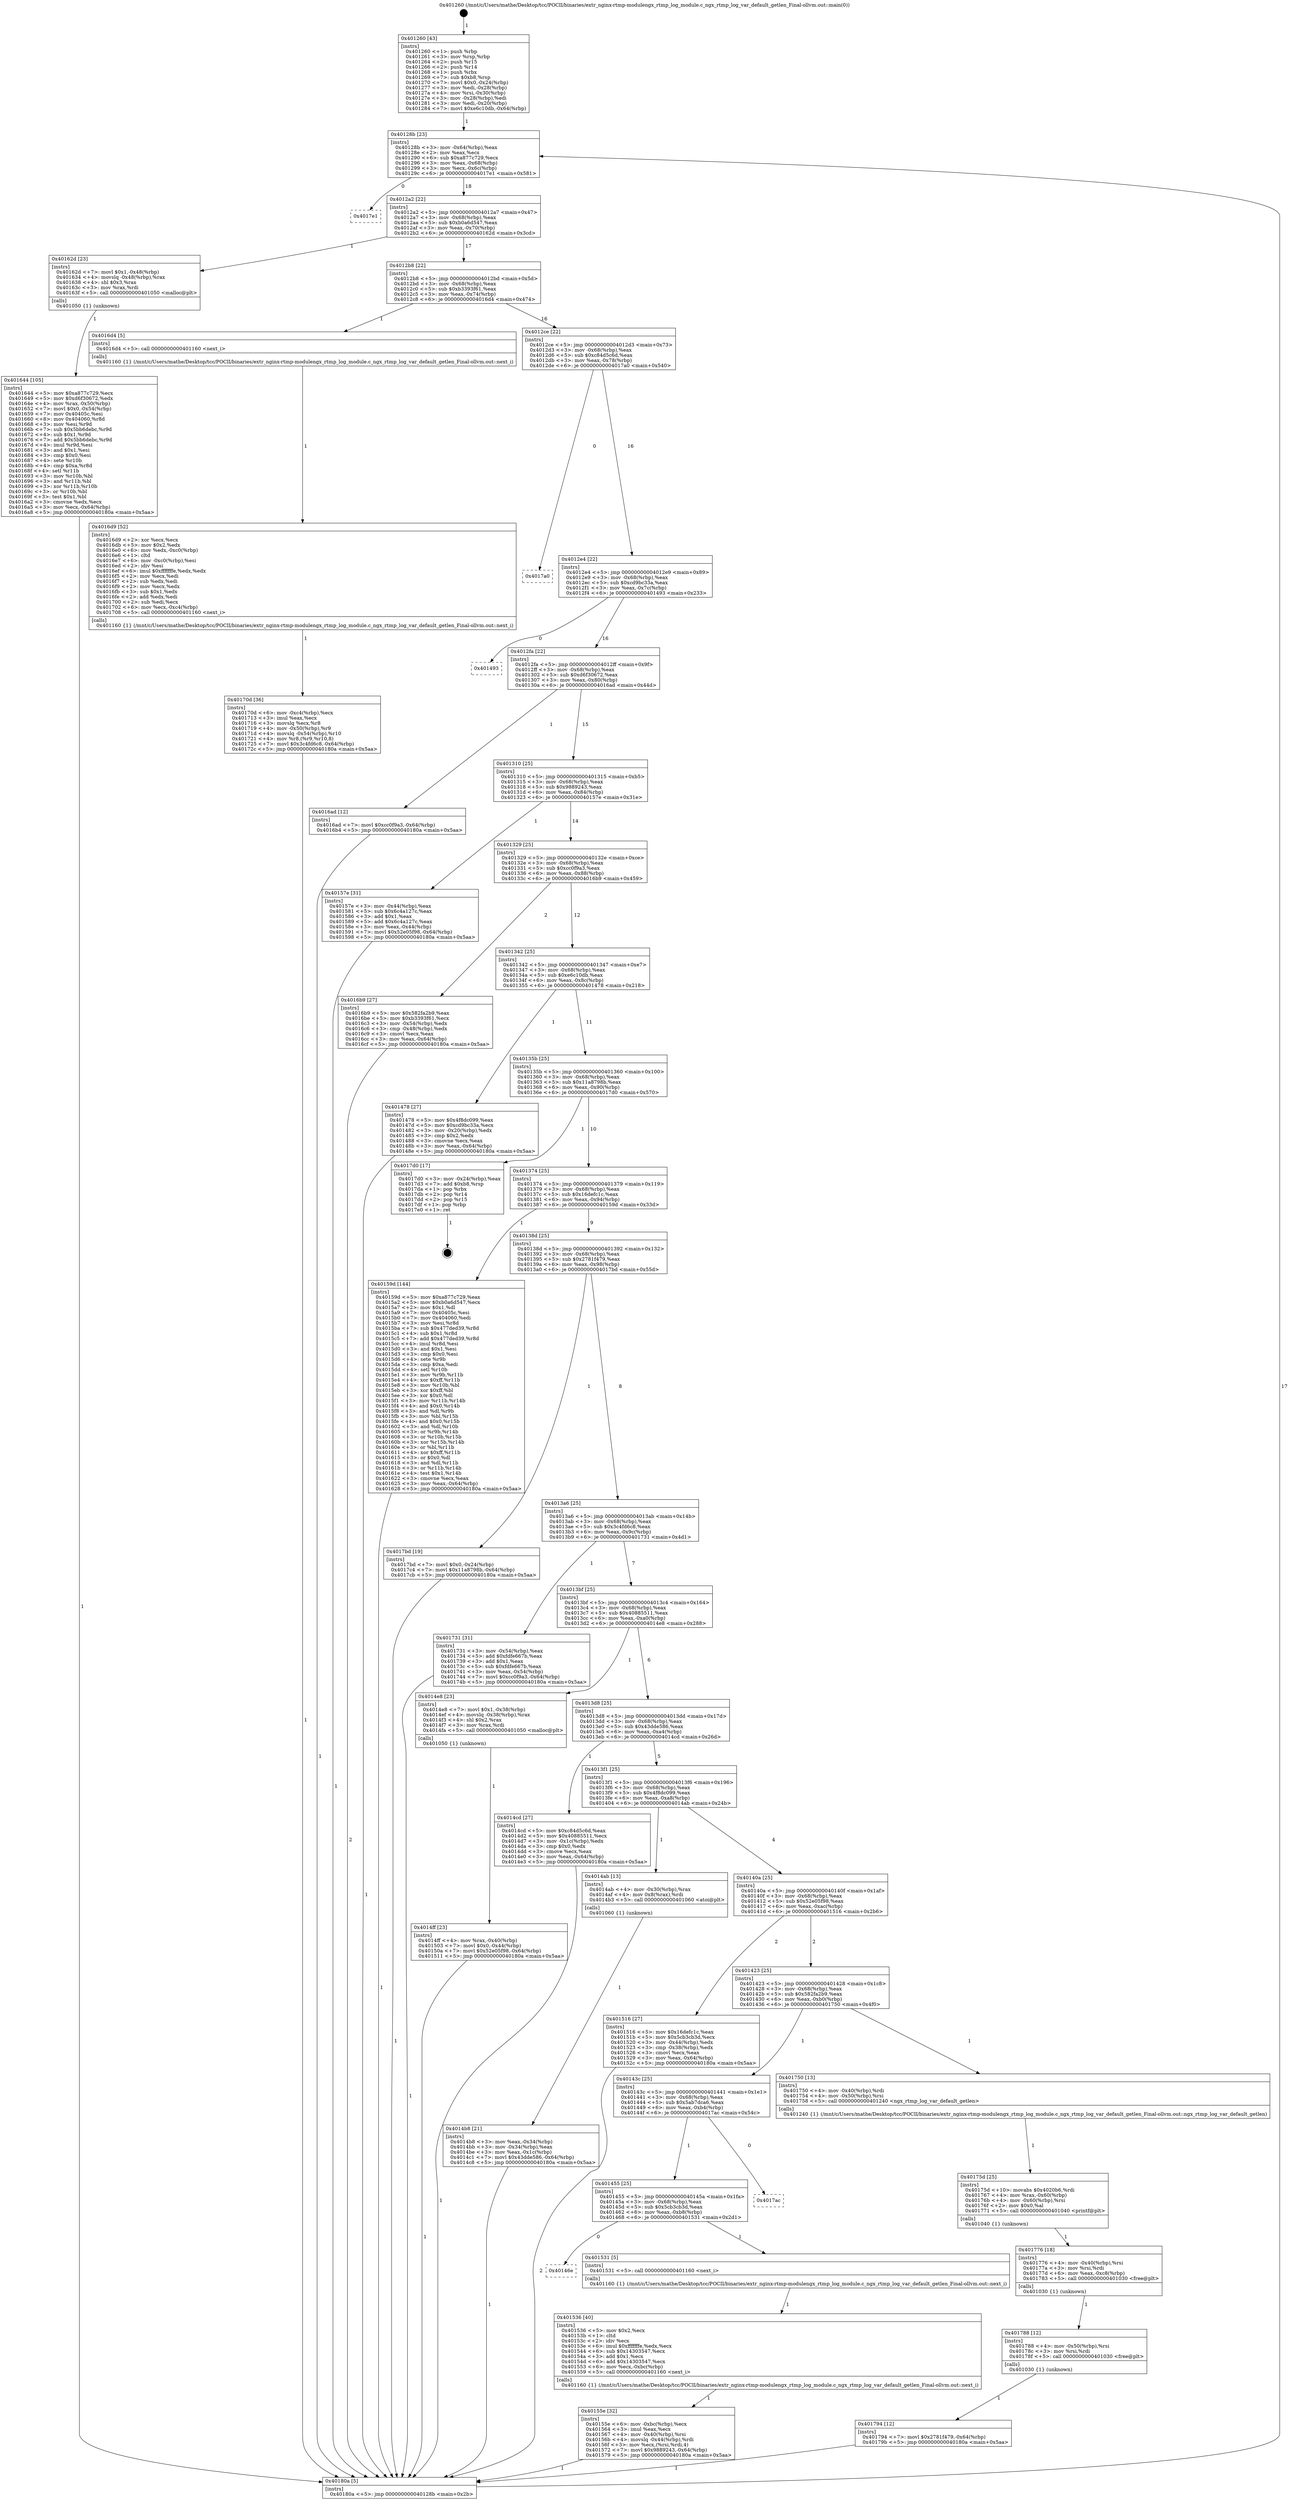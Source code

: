 digraph "0x401260" {
  label = "0x401260 (/mnt/c/Users/mathe/Desktop/tcc/POCII/binaries/extr_nginx-rtmp-modulengx_rtmp_log_module.c_ngx_rtmp_log_var_default_getlen_Final-ollvm.out::main(0))"
  labelloc = "t"
  node[shape=record]

  Entry [label="",width=0.3,height=0.3,shape=circle,fillcolor=black,style=filled]
  "0x40128b" [label="{
     0x40128b [23]\l
     | [instrs]\l
     &nbsp;&nbsp;0x40128b \<+3\>: mov -0x64(%rbp),%eax\l
     &nbsp;&nbsp;0x40128e \<+2\>: mov %eax,%ecx\l
     &nbsp;&nbsp;0x401290 \<+6\>: sub $0xa877c729,%ecx\l
     &nbsp;&nbsp;0x401296 \<+3\>: mov %eax,-0x68(%rbp)\l
     &nbsp;&nbsp;0x401299 \<+3\>: mov %ecx,-0x6c(%rbp)\l
     &nbsp;&nbsp;0x40129c \<+6\>: je 00000000004017e1 \<main+0x581\>\l
  }"]
  "0x4017e1" [label="{
     0x4017e1\l
  }", style=dashed]
  "0x4012a2" [label="{
     0x4012a2 [22]\l
     | [instrs]\l
     &nbsp;&nbsp;0x4012a2 \<+5\>: jmp 00000000004012a7 \<main+0x47\>\l
     &nbsp;&nbsp;0x4012a7 \<+3\>: mov -0x68(%rbp),%eax\l
     &nbsp;&nbsp;0x4012aa \<+5\>: sub $0xb0a6d547,%eax\l
     &nbsp;&nbsp;0x4012af \<+3\>: mov %eax,-0x70(%rbp)\l
     &nbsp;&nbsp;0x4012b2 \<+6\>: je 000000000040162d \<main+0x3cd\>\l
  }"]
  Exit [label="",width=0.3,height=0.3,shape=circle,fillcolor=black,style=filled,peripheries=2]
  "0x40162d" [label="{
     0x40162d [23]\l
     | [instrs]\l
     &nbsp;&nbsp;0x40162d \<+7\>: movl $0x1,-0x48(%rbp)\l
     &nbsp;&nbsp;0x401634 \<+4\>: movslq -0x48(%rbp),%rax\l
     &nbsp;&nbsp;0x401638 \<+4\>: shl $0x3,%rax\l
     &nbsp;&nbsp;0x40163c \<+3\>: mov %rax,%rdi\l
     &nbsp;&nbsp;0x40163f \<+5\>: call 0000000000401050 \<malloc@plt\>\l
     | [calls]\l
     &nbsp;&nbsp;0x401050 \{1\} (unknown)\l
  }"]
  "0x4012b8" [label="{
     0x4012b8 [22]\l
     | [instrs]\l
     &nbsp;&nbsp;0x4012b8 \<+5\>: jmp 00000000004012bd \<main+0x5d\>\l
     &nbsp;&nbsp;0x4012bd \<+3\>: mov -0x68(%rbp),%eax\l
     &nbsp;&nbsp;0x4012c0 \<+5\>: sub $0xb3393f61,%eax\l
     &nbsp;&nbsp;0x4012c5 \<+3\>: mov %eax,-0x74(%rbp)\l
     &nbsp;&nbsp;0x4012c8 \<+6\>: je 00000000004016d4 \<main+0x474\>\l
  }"]
  "0x401794" [label="{
     0x401794 [12]\l
     | [instrs]\l
     &nbsp;&nbsp;0x401794 \<+7\>: movl $0x2781f479,-0x64(%rbp)\l
     &nbsp;&nbsp;0x40179b \<+5\>: jmp 000000000040180a \<main+0x5aa\>\l
  }"]
  "0x4016d4" [label="{
     0x4016d4 [5]\l
     | [instrs]\l
     &nbsp;&nbsp;0x4016d4 \<+5\>: call 0000000000401160 \<next_i\>\l
     | [calls]\l
     &nbsp;&nbsp;0x401160 \{1\} (/mnt/c/Users/mathe/Desktop/tcc/POCII/binaries/extr_nginx-rtmp-modulengx_rtmp_log_module.c_ngx_rtmp_log_var_default_getlen_Final-ollvm.out::next_i)\l
  }"]
  "0x4012ce" [label="{
     0x4012ce [22]\l
     | [instrs]\l
     &nbsp;&nbsp;0x4012ce \<+5\>: jmp 00000000004012d3 \<main+0x73\>\l
     &nbsp;&nbsp;0x4012d3 \<+3\>: mov -0x68(%rbp),%eax\l
     &nbsp;&nbsp;0x4012d6 \<+5\>: sub $0xc84d5c6d,%eax\l
     &nbsp;&nbsp;0x4012db \<+3\>: mov %eax,-0x78(%rbp)\l
     &nbsp;&nbsp;0x4012de \<+6\>: je 00000000004017a0 \<main+0x540\>\l
  }"]
  "0x401788" [label="{
     0x401788 [12]\l
     | [instrs]\l
     &nbsp;&nbsp;0x401788 \<+4\>: mov -0x50(%rbp),%rsi\l
     &nbsp;&nbsp;0x40178c \<+3\>: mov %rsi,%rdi\l
     &nbsp;&nbsp;0x40178f \<+5\>: call 0000000000401030 \<free@plt\>\l
     | [calls]\l
     &nbsp;&nbsp;0x401030 \{1\} (unknown)\l
  }"]
  "0x4017a0" [label="{
     0x4017a0\l
  }", style=dashed]
  "0x4012e4" [label="{
     0x4012e4 [22]\l
     | [instrs]\l
     &nbsp;&nbsp;0x4012e4 \<+5\>: jmp 00000000004012e9 \<main+0x89\>\l
     &nbsp;&nbsp;0x4012e9 \<+3\>: mov -0x68(%rbp),%eax\l
     &nbsp;&nbsp;0x4012ec \<+5\>: sub $0xcd9bc33a,%eax\l
     &nbsp;&nbsp;0x4012f1 \<+3\>: mov %eax,-0x7c(%rbp)\l
     &nbsp;&nbsp;0x4012f4 \<+6\>: je 0000000000401493 \<main+0x233\>\l
  }"]
  "0x401776" [label="{
     0x401776 [18]\l
     | [instrs]\l
     &nbsp;&nbsp;0x401776 \<+4\>: mov -0x40(%rbp),%rsi\l
     &nbsp;&nbsp;0x40177a \<+3\>: mov %rsi,%rdi\l
     &nbsp;&nbsp;0x40177d \<+6\>: mov %eax,-0xc8(%rbp)\l
     &nbsp;&nbsp;0x401783 \<+5\>: call 0000000000401030 \<free@plt\>\l
     | [calls]\l
     &nbsp;&nbsp;0x401030 \{1\} (unknown)\l
  }"]
  "0x401493" [label="{
     0x401493\l
  }", style=dashed]
  "0x4012fa" [label="{
     0x4012fa [22]\l
     | [instrs]\l
     &nbsp;&nbsp;0x4012fa \<+5\>: jmp 00000000004012ff \<main+0x9f\>\l
     &nbsp;&nbsp;0x4012ff \<+3\>: mov -0x68(%rbp),%eax\l
     &nbsp;&nbsp;0x401302 \<+5\>: sub $0xd6f30672,%eax\l
     &nbsp;&nbsp;0x401307 \<+3\>: mov %eax,-0x80(%rbp)\l
     &nbsp;&nbsp;0x40130a \<+6\>: je 00000000004016ad \<main+0x44d\>\l
  }"]
  "0x40175d" [label="{
     0x40175d [25]\l
     | [instrs]\l
     &nbsp;&nbsp;0x40175d \<+10\>: movabs $0x4020b6,%rdi\l
     &nbsp;&nbsp;0x401767 \<+4\>: mov %rax,-0x60(%rbp)\l
     &nbsp;&nbsp;0x40176b \<+4\>: mov -0x60(%rbp),%rsi\l
     &nbsp;&nbsp;0x40176f \<+2\>: mov $0x0,%al\l
     &nbsp;&nbsp;0x401771 \<+5\>: call 0000000000401040 \<printf@plt\>\l
     | [calls]\l
     &nbsp;&nbsp;0x401040 \{1\} (unknown)\l
  }"]
  "0x4016ad" [label="{
     0x4016ad [12]\l
     | [instrs]\l
     &nbsp;&nbsp;0x4016ad \<+7\>: movl $0xcc0f9a3,-0x64(%rbp)\l
     &nbsp;&nbsp;0x4016b4 \<+5\>: jmp 000000000040180a \<main+0x5aa\>\l
  }"]
  "0x401310" [label="{
     0x401310 [25]\l
     | [instrs]\l
     &nbsp;&nbsp;0x401310 \<+5\>: jmp 0000000000401315 \<main+0xb5\>\l
     &nbsp;&nbsp;0x401315 \<+3\>: mov -0x68(%rbp),%eax\l
     &nbsp;&nbsp;0x401318 \<+5\>: sub $0x9889243,%eax\l
     &nbsp;&nbsp;0x40131d \<+6\>: mov %eax,-0x84(%rbp)\l
     &nbsp;&nbsp;0x401323 \<+6\>: je 000000000040157e \<main+0x31e\>\l
  }"]
  "0x40170d" [label="{
     0x40170d [36]\l
     | [instrs]\l
     &nbsp;&nbsp;0x40170d \<+6\>: mov -0xc4(%rbp),%ecx\l
     &nbsp;&nbsp;0x401713 \<+3\>: imul %eax,%ecx\l
     &nbsp;&nbsp;0x401716 \<+3\>: movslq %ecx,%r8\l
     &nbsp;&nbsp;0x401719 \<+4\>: mov -0x50(%rbp),%r9\l
     &nbsp;&nbsp;0x40171d \<+4\>: movslq -0x54(%rbp),%r10\l
     &nbsp;&nbsp;0x401721 \<+4\>: mov %r8,(%r9,%r10,8)\l
     &nbsp;&nbsp;0x401725 \<+7\>: movl $0x3c4fd6c8,-0x64(%rbp)\l
     &nbsp;&nbsp;0x40172c \<+5\>: jmp 000000000040180a \<main+0x5aa\>\l
  }"]
  "0x40157e" [label="{
     0x40157e [31]\l
     | [instrs]\l
     &nbsp;&nbsp;0x40157e \<+3\>: mov -0x44(%rbp),%eax\l
     &nbsp;&nbsp;0x401581 \<+5\>: sub $0x6c4a127c,%eax\l
     &nbsp;&nbsp;0x401586 \<+3\>: add $0x1,%eax\l
     &nbsp;&nbsp;0x401589 \<+5\>: add $0x6c4a127c,%eax\l
     &nbsp;&nbsp;0x40158e \<+3\>: mov %eax,-0x44(%rbp)\l
     &nbsp;&nbsp;0x401591 \<+7\>: movl $0x52e05f98,-0x64(%rbp)\l
     &nbsp;&nbsp;0x401598 \<+5\>: jmp 000000000040180a \<main+0x5aa\>\l
  }"]
  "0x401329" [label="{
     0x401329 [25]\l
     | [instrs]\l
     &nbsp;&nbsp;0x401329 \<+5\>: jmp 000000000040132e \<main+0xce\>\l
     &nbsp;&nbsp;0x40132e \<+3\>: mov -0x68(%rbp),%eax\l
     &nbsp;&nbsp;0x401331 \<+5\>: sub $0xcc0f9a3,%eax\l
     &nbsp;&nbsp;0x401336 \<+6\>: mov %eax,-0x88(%rbp)\l
     &nbsp;&nbsp;0x40133c \<+6\>: je 00000000004016b9 \<main+0x459\>\l
  }"]
  "0x4016d9" [label="{
     0x4016d9 [52]\l
     | [instrs]\l
     &nbsp;&nbsp;0x4016d9 \<+2\>: xor %ecx,%ecx\l
     &nbsp;&nbsp;0x4016db \<+5\>: mov $0x2,%edx\l
     &nbsp;&nbsp;0x4016e0 \<+6\>: mov %edx,-0xc0(%rbp)\l
     &nbsp;&nbsp;0x4016e6 \<+1\>: cltd\l
     &nbsp;&nbsp;0x4016e7 \<+6\>: mov -0xc0(%rbp),%esi\l
     &nbsp;&nbsp;0x4016ed \<+2\>: idiv %esi\l
     &nbsp;&nbsp;0x4016ef \<+6\>: imul $0xfffffffe,%edx,%edx\l
     &nbsp;&nbsp;0x4016f5 \<+2\>: mov %ecx,%edi\l
     &nbsp;&nbsp;0x4016f7 \<+2\>: sub %edx,%edi\l
     &nbsp;&nbsp;0x4016f9 \<+2\>: mov %ecx,%edx\l
     &nbsp;&nbsp;0x4016fb \<+3\>: sub $0x1,%edx\l
     &nbsp;&nbsp;0x4016fe \<+2\>: add %edx,%edi\l
     &nbsp;&nbsp;0x401700 \<+2\>: sub %edi,%ecx\l
     &nbsp;&nbsp;0x401702 \<+6\>: mov %ecx,-0xc4(%rbp)\l
     &nbsp;&nbsp;0x401708 \<+5\>: call 0000000000401160 \<next_i\>\l
     | [calls]\l
     &nbsp;&nbsp;0x401160 \{1\} (/mnt/c/Users/mathe/Desktop/tcc/POCII/binaries/extr_nginx-rtmp-modulengx_rtmp_log_module.c_ngx_rtmp_log_var_default_getlen_Final-ollvm.out::next_i)\l
  }"]
  "0x4016b9" [label="{
     0x4016b9 [27]\l
     | [instrs]\l
     &nbsp;&nbsp;0x4016b9 \<+5\>: mov $0x582fa2b9,%eax\l
     &nbsp;&nbsp;0x4016be \<+5\>: mov $0xb3393f61,%ecx\l
     &nbsp;&nbsp;0x4016c3 \<+3\>: mov -0x54(%rbp),%edx\l
     &nbsp;&nbsp;0x4016c6 \<+3\>: cmp -0x48(%rbp),%edx\l
     &nbsp;&nbsp;0x4016c9 \<+3\>: cmovl %ecx,%eax\l
     &nbsp;&nbsp;0x4016cc \<+3\>: mov %eax,-0x64(%rbp)\l
     &nbsp;&nbsp;0x4016cf \<+5\>: jmp 000000000040180a \<main+0x5aa\>\l
  }"]
  "0x401342" [label="{
     0x401342 [25]\l
     | [instrs]\l
     &nbsp;&nbsp;0x401342 \<+5\>: jmp 0000000000401347 \<main+0xe7\>\l
     &nbsp;&nbsp;0x401347 \<+3\>: mov -0x68(%rbp),%eax\l
     &nbsp;&nbsp;0x40134a \<+5\>: sub $0xe6c10db,%eax\l
     &nbsp;&nbsp;0x40134f \<+6\>: mov %eax,-0x8c(%rbp)\l
     &nbsp;&nbsp;0x401355 \<+6\>: je 0000000000401478 \<main+0x218\>\l
  }"]
  "0x401644" [label="{
     0x401644 [105]\l
     | [instrs]\l
     &nbsp;&nbsp;0x401644 \<+5\>: mov $0xa877c729,%ecx\l
     &nbsp;&nbsp;0x401649 \<+5\>: mov $0xd6f30672,%edx\l
     &nbsp;&nbsp;0x40164e \<+4\>: mov %rax,-0x50(%rbp)\l
     &nbsp;&nbsp;0x401652 \<+7\>: movl $0x0,-0x54(%rbp)\l
     &nbsp;&nbsp;0x401659 \<+7\>: mov 0x40405c,%esi\l
     &nbsp;&nbsp;0x401660 \<+8\>: mov 0x404060,%r8d\l
     &nbsp;&nbsp;0x401668 \<+3\>: mov %esi,%r9d\l
     &nbsp;&nbsp;0x40166b \<+7\>: sub $0x5bb6debc,%r9d\l
     &nbsp;&nbsp;0x401672 \<+4\>: sub $0x1,%r9d\l
     &nbsp;&nbsp;0x401676 \<+7\>: add $0x5bb6debc,%r9d\l
     &nbsp;&nbsp;0x40167d \<+4\>: imul %r9d,%esi\l
     &nbsp;&nbsp;0x401681 \<+3\>: and $0x1,%esi\l
     &nbsp;&nbsp;0x401684 \<+3\>: cmp $0x0,%esi\l
     &nbsp;&nbsp;0x401687 \<+4\>: sete %r10b\l
     &nbsp;&nbsp;0x40168b \<+4\>: cmp $0xa,%r8d\l
     &nbsp;&nbsp;0x40168f \<+4\>: setl %r11b\l
     &nbsp;&nbsp;0x401693 \<+3\>: mov %r10b,%bl\l
     &nbsp;&nbsp;0x401696 \<+3\>: and %r11b,%bl\l
     &nbsp;&nbsp;0x401699 \<+3\>: xor %r11b,%r10b\l
     &nbsp;&nbsp;0x40169c \<+3\>: or %r10b,%bl\l
     &nbsp;&nbsp;0x40169f \<+3\>: test $0x1,%bl\l
     &nbsp;&nbsp;0x4016a2 \<+3\>: cmovne %edx,%ecx\l
     &nbsp;&nbsp;0x4016a5 \<+3\>: mov %ecx,-0x64(%rbp)\l
     &nbsp;&nbsp;0x4016a8 \<+5\>: jmp 000000000040180a \<main+0x5aa\>\l
  }"]
  "0x401478" [label="{
     0x401478 [27]\l
     | [instrs]\l
     &nbsp;&nbsp;0x401478 \<+5\>: mov $0x4f8dc099,%eax\l
     &nbsp;&nbsp;0x40147d \<+5\>: mov $0xcd9bc33a,%ecx\l
     &nbsp;&nbsp;0x401482 \<+3\>: mov -0x20(%rbp),%edx\l
     &nbsp;&nbsp;0x401485 \<+3\>: cmp $0x2,%edx\l
     &nbsp;&nbsp;0x401488 \<+3\>: cmovne %ecx,%eax\l
     &nbsp;&nbsp;0x40148b \<+3\>: mov %eax,-0x64(%rbp)\l
     &nbsp;&nbsp;0x40148e \<+5\>: jmp 000000000040180a \<main+0x5aa\>\l
  }"]
  "0x40135b" [label="{
     0x40135b [25]\l
     | [instrs]\l
     &nbsp;&nbsp;0x40135b \<+5\>: jmp 0000000000401360 \<main+0x100\>\l
     &nbsp;&nbsp;0x401360 \<+3\>: mov -0x68(%rbp),%eax\l
     &nbsp;&nbsp;0x401363 \<+5\>: sub $0x11a8798b,%eax\l
     &nbsp;&nbsp;0x401368 \<+6\>: mov %eax,-0x90(%rbp)\l
     &nbsp;&nbsp;0x40136e \<+6\>: je 00000000004017d0 \<main+0x570\>\l
  }"]
  "0x40180a" [label="{
     0x40180a [5]\l
     | [instrs]\l
     &nbsp;&nbsp;0x40180a \<+5\>: jmp 000000000040128b \<main+0x2b\>\l
  }"]
  "0x401260" [label="{
     0x401260 [43]\l
     | [instrs]\l
     &nbsp;&nbsp;0x401260 \<+1\>: push %rbp\l
     &nbsp;&nbsp;0x401261 \<+3\>: mov %rsp,%rbp\l
     &nbsp;&nbsp;0x401264 \<+2\>: push %r15\l
     &nbsp;&nbsp;0x401266 \<+2\>: push %r14\l
     &nbsp;&nbsp;0x401268 \<+1\>: push %rbx\l
     &nbsp;&nbsp;0x401269 \<+7\>: sub $0xb8,%rsp\l
     &nbsp;&nbsp;0x401270 \<+7\>: movl $0x0,-0x24(%rbp)\l
     &nbsp;&nbsp;0x401277 \<+3\>: mov %edi,-0x28(%rbp)\l
     &nbsp;&nbsp;0x40127a \<+4\>: mov %rsi,-0x30(%rbp)\l
     &nbsp;&nbsp;0x40127e \<+3\>: mov -0x28(%rbp),%edi\l
     &nbsp;&nbsp;0x401281 \<+3\>: mov %edi,-0x20(%rbp)\l
     &nbsp;&nbsp;0x401284 \<+7\>: movl $0xe6c10db,-0x64(%rbp)\l
  }"]
  "0x40155e" [label="{
     0x40155e [32]\l
     | [instrs]\l
     &nbsp;&nbsp;0x40155e \<+6\>: mov -0xbc(%rbp),%ecx\l
     &nbsp;&nbsp;0x401564 \<+3\>: imul %eax,%ecx\l
     &nbsp;&nbsp;0x401567 \<+4\>: mov -0x40(%rbp),%rsi\l
     &nbsp;&nbsp;0x40156b \<+4\>: movslq -0x44(%rbp),%rdi\l
     &nbsp;&nbsp;0x40156f \<+3\>: mov %ecx,(%rsi,%rdi,4)\l
     &nbsp;&nbsp;0x401572 \<+7\>: movl $0x9889243,-0x64(%rbp)\l
     &nbsp;&nbsp;0x401579 \<+5\>: jmp 000000000040180a \<main+0x5aa\>\l
  }"]
  "0x4017d0" [label="{
     0x4017d0 [17]\l
     | [instrs]\l
     &nbsp;&nbsp;0x4017d0 \<+3\>: mov -0x24(%rbp),%eax\l
     &nbsp;&nbsp;0x4017d3 \<+7\>: add $0xb8,%rsp\l
     &nbsp;&nbsp;0x4017da \<+1\>: pop %rbx\l
     &nbsp;&nbsp;0x4017db \<+2\>: pop %r14\l
     &nbsp;&nbsp;0x4017dd \<+2\>: pop %r15\l
     &nbsp;&nbsp;0x4017df \<+1\>: pop %rbp\l
     &nbsp;&nbsp;0x4017e0 \<+1\>: ret\l
  }"]
  "0x401374" [label="{
     0x401374 [25]\l
     | [instrs]\l
     &nbsp;&nbsp;0x401374 \<+5\>: jmp 0000000000401379 \<main+0x119\>\l
     &nbsp;&nbsp;0x401379 \<+3\>: mov -0x68(%rbp),%eax\l
     &nbsp;&nbsp;0x40137c \<+5\>: sub $0x16defc1c,%eax\l
     &nbsp;&nbsp;0x401381 \<+6\>: mov %eax,-0x94(%rbp)\l
     &nbsp;&nbsp;0x401387 \<+6\>: je 000000000040159d \<main+0x33d\>\l
  }"]
  "0x401536" [label="{
     0x401536 [40]\l
     | [instrs]\l
     &nbsp;&nbsp;0x401536 \<+5\>: mov $0x2,%ecx\l
     &nbsp;&nbsp;0x40153b \<+1\>: cltd\l
     &nbsp;&nbsp;0x40153c \<+2\>: idiv %ecx\l
     &nbsp;&nbsp;0x40153e \<+6\>: imul $0xfffffffe,%edx,%ecx\l
     &nbsp;&nbsp;0x401544 \<+6\>: sub $0x14303547,%ecx\l
     &nbsp;&nbsp;0x40154a \<+3\>: add $0x1,%ecx\l
     &nbsp;&nbsp;0x40154d \<+6\>: add $0x14303547,%ecx\l
     &nbsp;&nbsp;0x401553 \<+6\>: mov %ecx,-0xbc(%rbp)\l
     &nbsp;&nbsp;0x401559 \<+5\>: call 0000000000401160 \<next_i\>\l
     | [calls]\l
     &nbsp;&nbsp;0x401160 \{1\} (/mnt/c/Users/mathe/Desktop/tcc/POCII/binaries/extr_nginx-rtmp-modulengx_rtmp_log_module.c_ngx_rtmp_log_var_default_getlen_Final-ollvm.out::next_i)\l
  }"]
  "0x40159d" [label="{
     0x40159d [144]\l
     | [instrs]\l
     &nbsp;&nbsp;0x40159d \<+5\>: mov $0xa877c729,%eax\l
     &nbsp;&nbsp;0x4015a2 \<+5\>: mov $0xb0a6d547,%ecx\l
     &nbsp;&nbsp;0x4015a7 \<+2\>: mov $0x1,%dl\l
     &nbsp;&nbsp;0x4015a9 \<+7\>: mov 0x40405c,%esi\l
     &nbsp;&nbsp;0x4015b0 \<+7\>: mov 0x404060,%edi\l
     &nbsp;&nbsp;0x4015b7 \<+3\>: mov %esi,%r8d\l
     &nbsp;&nbsp;0x4015ba \<+7\>: sub $0x477ded39,%r8d\l
     &nbsp;&nbsp;0x4015c1 \<+4\>: sub $0x1,%r8d\l
     &nbsp;&nbsp;0x4015c5 \<+7\>: add $0x477ded39,%r8d\l
     &nbsp;&nbsp;0x4015cc \<+4\>: imul %r8d,%esi\l
     &nbsp;&nbsp;0x4015d0 \<+3\>: and $0x1,%esi\l
     &nbsp;&nbsp;0x4015d3 \<+3\>: cmp $0x0,%esi\l
     &nbsp;&nbsp;0x4015d6 \<+4\>: sete %r9b\l
     &nbsp;&nbsp;0x4015da \<+3\>: cmp $0xa,%edi\l
     &nbsp;&nbsp;0x4015dd \<+4\>: setl %r10b\l
     &nbsp;&nbsp;0x4015e1 \<+3\>: mov %r9b,%r11b\l
     &nbsp;&nbsp;0x4015e4 \<+4\>: xor $0xff,%r11b\l
     &nbsp;&nbsp;0x4015e8 \<+3\>: mov %r10b,%bl\l
     &nbsp;&nbsp;0x4015eb \<+3\>: xor $0xff,%bl\l
     &nbsp;&nbsp;0x4015ee \<+3\>: xor $0x0,%dl\l
     &nbsp;&nbsp;0x4015f1 \<+3\>: mov %r11b,%r14b\l
     &nbsp;&nbsp;0x4015f4 \<+4\>: and $0x0,%r14b\l
     &nbsp;&nbsp;0x4015f8 \<+3\>: and %dl,%r9b\l
     &nbsp;&nbsp;0x4015fb \<+3\>: mov %bl,%r15b\l
     &nbsp;&nbsp;0x4015fe \<+4\>: and $0x0,%r15b\l
     &nbsp;&nbsp;0x401602 \<+3\>: and %dl,%r10b\l
     &nbsp;&nbsp;0x401605 \<+3\>: or %r9b,%r14b\l
     &nbsp;&nbsp;0x401608 \<+3\>: or %r10b,%r15b\l
     &nbsp;&nbsp;0x40160b \<+3\>: xor %r15b,%r14b\l
     &nbsp;&nbsp;0x40160e \<+3\>: or %bl,%r11b\l
     &nbsp;&nbsp;0x401611 \<+4\>: xor $0xff,%r11b\l
     &nbsp;&nbsp;0x401615 \<+3\>: or $0x0,%dl\l
     &nbsp;&nbsp;0x401618 \<+3\>: and %dl,%r11b\l
     &nbsp;&nbsp;0x40161b \<+3\>: or %r11b,%r14b\l
     &nbsp;&nbsp;0x40161e \<+4\>: test $0x1,%r14b\l
     &nbsp;&nbsp;0x401622 \<+3\>: cmovne %ecx,%eax\l
     &nbsp;&nbsp;0x401625 \<+3\>: mov %eax,-0x64(%rbp)\l
     &nbsp;&nbsp;0x401628 \<+5\>: jmp 000000000040180a \<main+0x5aa\>\l
  }"]
  "0x40138d" [label="{
     0x40138d [25]\l
     | [instrs]\l
     &nbsp;&nbsp;0x40138d \<+5\>: jmp 0000000000401392 \<main+0x132\>\l
     &nbsp;&nbsp;0x401392 \<+3\>: mov -0x68(%rbp),%eax\l
     &nbsp;&nbsp;0x401395 \<+5\>: sub $0x2781f479,%eax\l
     &nbsp;&nbsp;0x40139a \<+6\>: mov %eax,-0x98(%rbp)\l
     &nbsp;&nbsp;0x4013a0 \<+6\>: je 00000000004017bd \<main+0x55d\>\l
  }"]
  "0x40146e" [label="{
     0x40146e\l
  }", style=dashed]
  "0x4017bd" [label="{
     0x4017bd [19]\l
     | [instrs]\l
     &nbsp;&nbsp;0x4017bd \<+7\>: movl $0x0,-0x24(%rbp)\l
     &nbsp;&nbsp;0x4017c4 \<+7\>: movl $0x11a8798b,-0x64(%rbp)\l
     &nbsp;&nbsp;0x4017cb \<+5\>: jmp 000000000040180a \<main+0x5aa\>\l
  }"]
  "0x4013a6" [label="{
     0x4013a6 [25]\l
     | [instrs]\l
     &nbsp;&nbsp;0x4013a6 \<+5\>: jmp 00000000004013ab \<main+0x14b\>\l
     &nbsp;&nbsp;0x4013ab \<+3\>: mov -0x68(%rbp),%eax\l
     &nbsp;&nbsp;0x4013ae \<+5\>: sub $0x3c4fd6c8,%eax\l
     &nbsp;&nbsp;0x4013b3 \<+6\>: mov %eax,-0x9c(%rbp)\l
     &nbsp;&nbsp;0x4013b9 \<+6\>: je 0000000000401731 \<main+0x4d1\>\l
  }"]
  "0x401531" [label="{
     0x401531 [5]\l
     | [instrs]\l
     &nbsp;&nbsp;0x401531 \<+5\>: call 0000000000401160 \<next_i\>\l
     | [calls]\l
     &nbsp;&nbsp;0x401160 \{1\} (/mnt/c/Users/mathe/Desktop/tcc/POCII/binaries/extr_nginx-rtmp-modulengx_rtmp_log_module.c_ngx_rtmp_log_var_default_getlen_Final-ollvm.out::next_i)\l
  }"]
  "0x401731" [label="{
     0x401731 [31]\l
     | [instrs]\l
     &nbsp;&nbsp;0x401731 \<+3\>: mov -0x54(%rbp),%eax\l
     &nbsp;&nbsp;0x401734 \<+5\>: add $0xfdfe667b,%eax\l
     &nbsp;&nbsp;0x401739 \<+3\>: add $0x1,%eax\l
     &nbsp;&nbsp;0x40173c \<+5\>: sub $0xfdfe667b,%eax\l
     &nbsp;&nbsp;0x401741 \<+3\>: mov %eax,-0x54(%rbp)\l
     &nbsp;&nbsp;0x401744 \<+7\>: movl $0xcc0f9a3,-0x64(%rbp)\l
     &nbsp;&nbsp;0x40174b \<+5\>: jmp 000000000040180a \<main+0x5aa\>\l
  }"]
  "0x4013bf" [label="{
     0x4013bf [25]\l
     | [instrs]\l
     &nbsp;&nbsp;0x4013bf \<+5\>: jmp 00000000004013c4 \<main+0x164\>\l
     &nbsp;&nbsp;0x4013c4 \<+3\>: mov -0x68(%rbp),%eax\l
     &nbsp;&nbsp;0x4013c7 \<+5\>: sub $0x40885511,%eax\l
     &nbsp;&nbsp;0x4013cc \<+6\>: mov %eax,-0xa0(%rbp)\l
     &nbsp;&nbsp;0x4013d2 \<+6\>: je 00000000004014e8 \<main+0x288\>\l
  }"]
  "0x401455" [label="{
     0x401455 [25]\l
     | [instrs]\l
     &nbsp;&nbsp;0x401455 \<+5\>: jmp 000000000040145a \<main+0x1fa\>\l
     &nbsp;&nbsp;0x40145a \<+3\>: mov -0x68(%rbp),%eax\l
     &nbsp;&nbsp;0x40145d \<+5\>: sub $0x5cb3cb3d,%eax\l
     &nbsp;&nbsp;0x401462 \<+6\>: mov %eax,-0xb8(%rbp)\l
     &nbsp;&nbsp;0x401468 \<+6\>: je 0000000000401531 \<main+0x2d1\>\l
  }"]
  "0x4014e8" [label="{
     0x4014e8 [23]\l
     | [instrs]\l
     &nbsp;&nbsp;0x4014e8 \<+7\>: movl $0x1,-0x38(%rbp)\l
     &nbsp;&nbsp;0x4014ef \<+4\>: movslq -0x38(%rbp),%rax\l
     &nbsp;&nbsp;0x4014f3 \<+4\>: shl $0x2,%rax\l
     &nbsp;&nbsp;0x4014f7 \<+3\>: mov %rax,%rdi\l
     &nbsp;&nbsp;0x4014fa \<+5\>: call 0000000000401050 \<malloc@plt\>\l
     | [calls]\l
     &nbsp;&nbsp;0x401050 \{1\} (unknown)\l
  }"]
  "0x4013d8" [label="{
     0x4013d8 [25]\l
     | [instrs]\l
     &nbsp;&nbsp;0x4013d8 \<+5\>: jmp 00000000004013dd \<main+0x17d\>\l
     &nbsp;&nbsp;0x4013dd \<+3\>: mov -0x68(%rbp),%eax\l
     &nbsp;&nbsp;0x4013e0 \<+5\>: sub $0x43dde586,%eax\l
     &nbsp;&nbsp;0x4013e5 \<+6\>: mov %eax,-0xa4(%rbp)\l
     &nbsp;&nbsp;0x4013eb \<+6\>: je 00000000004014cd \<main+0x26d\>\l
  }"]
  "0x4017ac" [label="{
     0x4017ac\l
  }", style=dashed]
  "0x4014cd" [label="{
     0x4014cd [27]\l
     | [instrs]\l
     &nbsp;&nbsp;0x4014cd \<+5\>: mov $0xc84d5c6d,%eax\l
     &nbsp;&nbsp;0x4014d2 \<+5\>: mov $0x40885511,%ecx\l
     &nbsp;&nbsp;0x4014d7 \<+3\>: mov -0x1c(%rbp),%edx\l
     &nbsp;&nbsp;0x4014da \<+3\>: cmp $0x0,%edx\l
     &nbsp;&nbsp;0x4014dd \<+3\>: cmove %ecx,%eax\l
     &nbsp;&nbsp;0x4014e0 \<+3\>: mov %eax,-0x64(%rbp)\l
     &nbsp;&nbsp;0x4014e3 \<+5\>: jmp 000000000040180a \<main+0x5aa\>\l
  }"]
  "0x4013f1" [label="{
     0x4013f1 [25]\l
     | [instrs]\l
     &nbsp;&nbsp;0x4013f1 \<+5\>: jmp 00000000004013f6 \<main+0x196\>\l
     &nbsp;&nbsp;0x4013f6 \<+3\>: mov -0x68(%rbp),%eax\l
     &nbsp;&nbsp;0x4013f9 \<+5\>: sub $0x4f8dc099,%eax\l
     &nbsp;&nbsp;0x4013fe \<+6\>: mov %eax,-0xa8(%rbp)\l
     &nbsp;&nbsp;0x401404 \<+6\>: je 00000000004014ab \<main+0x24b\>\l
  }"]
  "0x40143c" [label="{
     0x40143c [25]\l
     | [instrs]\l
     &nbsp;&nbsp;0x40143c \<+5\>: jmp 0000000000401441 \<main+0x1e1\>\l
     &nbsp;&nbsp;0x401441 \<+3\>: mov -0x68(%rbp),%eax\l
     &nbsp;&nbsp;0x401444 \<+5\>: sub $0x5ab7dca6,%eax\l
     &nbsp;&nbsp;0x401449 \<+6\>: mov %eax,-0xb4(%rbp)\l
     &nbsp;&nbsp;0x40144f \<+6\>: je 00000000004017ac \<main+0x54c\>\l
  }"]
  "0x4014ab" [label="{
     0x4014ab [13]\l
     | [instrs]\l
     &nbsp;&nbsp;0x4014ab \<+4\>: mov -0x30(%rbp),%rax\l
     &nbsp;&nbsp;0x4014af \<+4\>: mov 0x8(%rax),%rdi\l
     &nbsp;&nbsp;0x4014b3 \<+5\>: call 0000000000401060 \<atoi@plt\>\l
     | [calls]\l
     &nbsp;&nbsp;0x401060 \{1\} (unknown)\l
  }"]
  "0x40140a" [label="{
     0x40140a [25]\l
     | [instrs]\l
     &nbsp;&nbsp;0x40140a \<+5\>: jmp 000000000040140f \<main+0x1af\>\l
     &nbsp;&nbsp;0x40140f \<+3\>: mov -0x68(%rbp),%eax\l
     &nbsp;&nbsp;0x401412 \<+5\>: sub $0x52e05f98,%eax\l
     &nbsp;&nbsp;0x401417 \<+6\>: mov %eax,-0xac(%rbp)\l
     &nbsp;&nbsp;0x40141d \<+6\>: je 0000000000401516 \<main+0x2b6\>\l
  }"]
  "0x4014b8" [label="{
     0x4014b8 [21]\l
     | [instrs]\l
     &nbsp;&nbsp;0x4014b8 \<+3\>: mov %eax,-0x34(%rbp)\l
     &nbsp;&nbsp;0x4014bb \<+3\>: mov -0x34(%rbp),%eax\l
     &nbsp;&nbsp;0x4014be \<+3\>: mov %eax,-0x1c(%rbp)\l
     &nbsp;&nbsp;0x4014c1 \<+7\>: movl $0x43dde586,-0x64(%rbp)\l
     &nbsp;&nbsp;0x4014c8 \<+5\>: jmp 000000000040180a \<main+0x5aa\>\l
  }"]
  "0x4014ff" [label="{
     0x4014ff [23]\l
     | [instrs]\l
     &nbsp;&nbsp;0x4014ff \<+4\>: mov %rax,-0x40(%rbp)\l
     &nbsp;&nbsp;0x401503 \<+7\>: movl $0x0,-0x44(%rbp)\l
     &nbsp;&nbsp;0x40150a \<+7\>: movl $0x52e05f98,-0x64(%rbp)\l
     &nbsp;&nbsp;0x401511 \<+5\>: jmp 000000000040180a \<main+0x5aa\>\l
  }"]
  "0x401750" [label="{
     0x401750 [13]\l
     | [instrs]\l
     &nbsp;&nbsp;0x401750 \<+4\>: mov -0x40(%rbp),%rdi\l
     &nbsp;&nbsp;0x401754 \<+4\>: mov -0x50(%rbp),%rsi\l
     &nbsp;&nbsp;0x401758 \<+5\>: call 0000000000401240 \<ngx_rtmp_log_var_default_getlen\>\l
     | [calls]\l
     &nbsp;&nbsp;0x401240 \{1\} (/mnt/c/Users/mathe/Desktop/tcc/POCII/binaries/extr_nginx-rtmp-modulengx_rtmp_log_module.c_ngx_rtmp_log_var_default_getlen_Final-ollvm.out::ngx_rtmp_log_var_default_getlen)\l
  }"]
  "0x401516" [label="{
     0x401516 [27]\l
     | [instrs]\l
     &nbsp;&nbsp;0x401516 \<+5\>: mov $0x16defc1c,%eax\l
     &nbsp;&nbsp;0x40151b \<+5\>: mov $0x5cb3cb3d,%ecx\l
     &nbsp;&nbsp;0x401520 \<+3\>: mov -0x44(%rbp),%edx\l
     &nbsp;&nbsp;0x401523 \<+3\>: cmp -0x38(%rbp),%edx\l
     &nbsp;&nbsp;0x401526 \<+3\>: cmovl %ecx,%eax\l
     &nbsp;&nbsp;0x401529 \<+3\>: mov %eax,-0x64(%rbp)\l
     &nbsp;&nbsp;0x40152c \<+5\>: jmp 000000000040180a \<main+0x5aa\>\l
  }"]
  "0x401423" [label="{
     0x401423 [25]\l
     | [instrs]\l
     &nbsp;&nbsp;0x401423 \<+5\>: jmp 0000000000401428 \<main+0x1c8\>\l
     &nbsp;&nbsp;0x401428 \<+3\>: mov -0x68(%rbp),%eax\l
     &nbsp;&nbsp;0x40142b \<+5\>: sub $0x582fa2b9,%eax\l
     &nbsp;&nbsp;0x401430 \<+6\>: mov %eax,-0xb0(%rbp)\l
     &nbsp;&nbsp;0x401436 \<+6\>: je 0000000000401750 \<main+0x4f0\>\l
  }"]
  Entry -> "0x401260" [label=" 1"]
  "0x40128b" -> "0x4017e1" [label=" 0"]
  "0x40128b" -> "0x4012a2" [label=" 18"]
  "0x4017d0" -> Exit [label=" 1"]
  "0x4012a2" -> "0x40162d" [label=" 1"]
  "0x4012a2" -> "0x4012b8" [label=" 17"]
  "0x4017bd" -> "0x40180a" [label=" 1"]
  "0x4012b8" -> "0x4016d4" [label=" 1"]
  "0x4012b8" -> "0x4012ce" [label=" 16"]
  "0x401794" -> "0x40180a" [label=" 1"]
  "0x4012ce" -> "0x4017a0" [label=" 0"]
  "0x4012ce" -> "0x4012e4" [label=" 16"]
  "0x401788" -> "0x401794" [label=" 1"]
  "0x4012e4" -> "0x401493" [label=" 0"]
  "0x4012e4" -> "0x4012fa" [label=" 16"]
  "0x401776" -> "0x401788" [label=" 1"]
  "0x4012fa" -> "0x4016ad" [label=" 1"]
  "0x4012fa" -> "0x401310" [label=" 15"]
  "0x40175d" -> "0x401776" [label=" 1"]
  "0x401310" -> "0x40157e" [label=" 1"]
  "0x401310" -> "0x401329" [label=" 14"]
  "0x401750" -> "0x40175d" [label=" 1"]
  "0x401329" -> "0x4016b9" [label=" 2"]
  "0x401329" -> "0x401342" [label=" 12"]
  "0x401731" -> "0x40180a" [label=" 1"]
  "0x401342" -> "0x401478" [label=" 1"]
  "0x401342" -> "0x40135b" [label=" 11"]
  "0x401478" -> "0x40180a" [label=" 1"]
  "0x401260" -> "0x40128b" [label=" 1"]
  "0x40180a" -> "0x40128b" [label=" 17"]
  "0x40170d" -> "0x40180a" [label=" 1"]
  "0x40135b" -> "0x4017d0" [label=" 1"]
  "0x40135b" -> "0x401374" [label=" 10"]
  "0x4016d9" -> "0x40170d" [label=" 1"]
  "0x401374" -> "0x40159d" [label=" 1"]
  "0x401374" -> "0x40138d" [label=" 9"]
  "0x4016d4" -> "0x4016d9" [label=" 1"]
  "0x40138d" -> "0x4017bd" [label=" 1"]
  "0x40138d" -> "0x4013a6" [label=" 8"]
  "0x4016b9" -> "0x40180a" [label=" 2"]
  "0x4013a6" -> "0x401731" [label=" 1"]
  "0x4013a6" -> "0x4013bf" [label=" 7"]
  "0x4016ad" -> "0x40180a" [label=" 1"]
  "0x4013bf" -> "0x4014e8" [label=" 1"]
  "0x4013bf" -> "0x4013d8" [label=" 6"]
  "0x40162d" -> "0x401644" [label=" 1"]
  "0x4013d8" -> "0x4014cd" [label=" 1"]
  "0x4013d8" -> "0x4013f1" [label=" 5"]
  "0x40159d" -> "0x40180a" [label=" 1"]
  "0x4013f1" -> "0x4014ab" [label=" 1"]
  "0x4013f1" -> "0x40140a" [label=" 4"]
  "0x4014ab" -> "0x4014b8" [label=" 1"]
  "0x4014b8" -> "0x40180a" [label=" 1"]
  "0x4014cd" -> "0x40180a" [label=" 1"]
  "0x4014e8" -> "0x4014ff" [label=" 1"]
  "0x4014ff" -> "0x40180a" [label=" 1"]
  "0x40155e" -> "0x40180a" [label=" 1"]
  "0x40140a" -> "0x401516" [label=" 2"]
  "0x40140a" -> "0x401423" [label=" 2"]
  "0x401516" -> "0x40180a" [label=" 2"]
  "0x401536" -> "0x40155e" [label=" 1"]
  "0x401423" -> "0x401750" [label=" 1"]
  "0x401423" -> "0x40143c" [label=" 1"]
  "0x40157e" -> "0x40180a" [label=" 1"]
  "0x40143c" -> "0x4017ac" [label=" 0"]
  "0x40143c" -> "0x401455" [label=" 1"]
  "0x401644" -> "0x40180a" [label=" 1"]
  "0x401455" -> "0x401531" [label=" 1"]
  "0x401455" -> "0x40146e" [label=" 0"]
  "0x401531" -> "0x401536" [label=" 1"]
}
